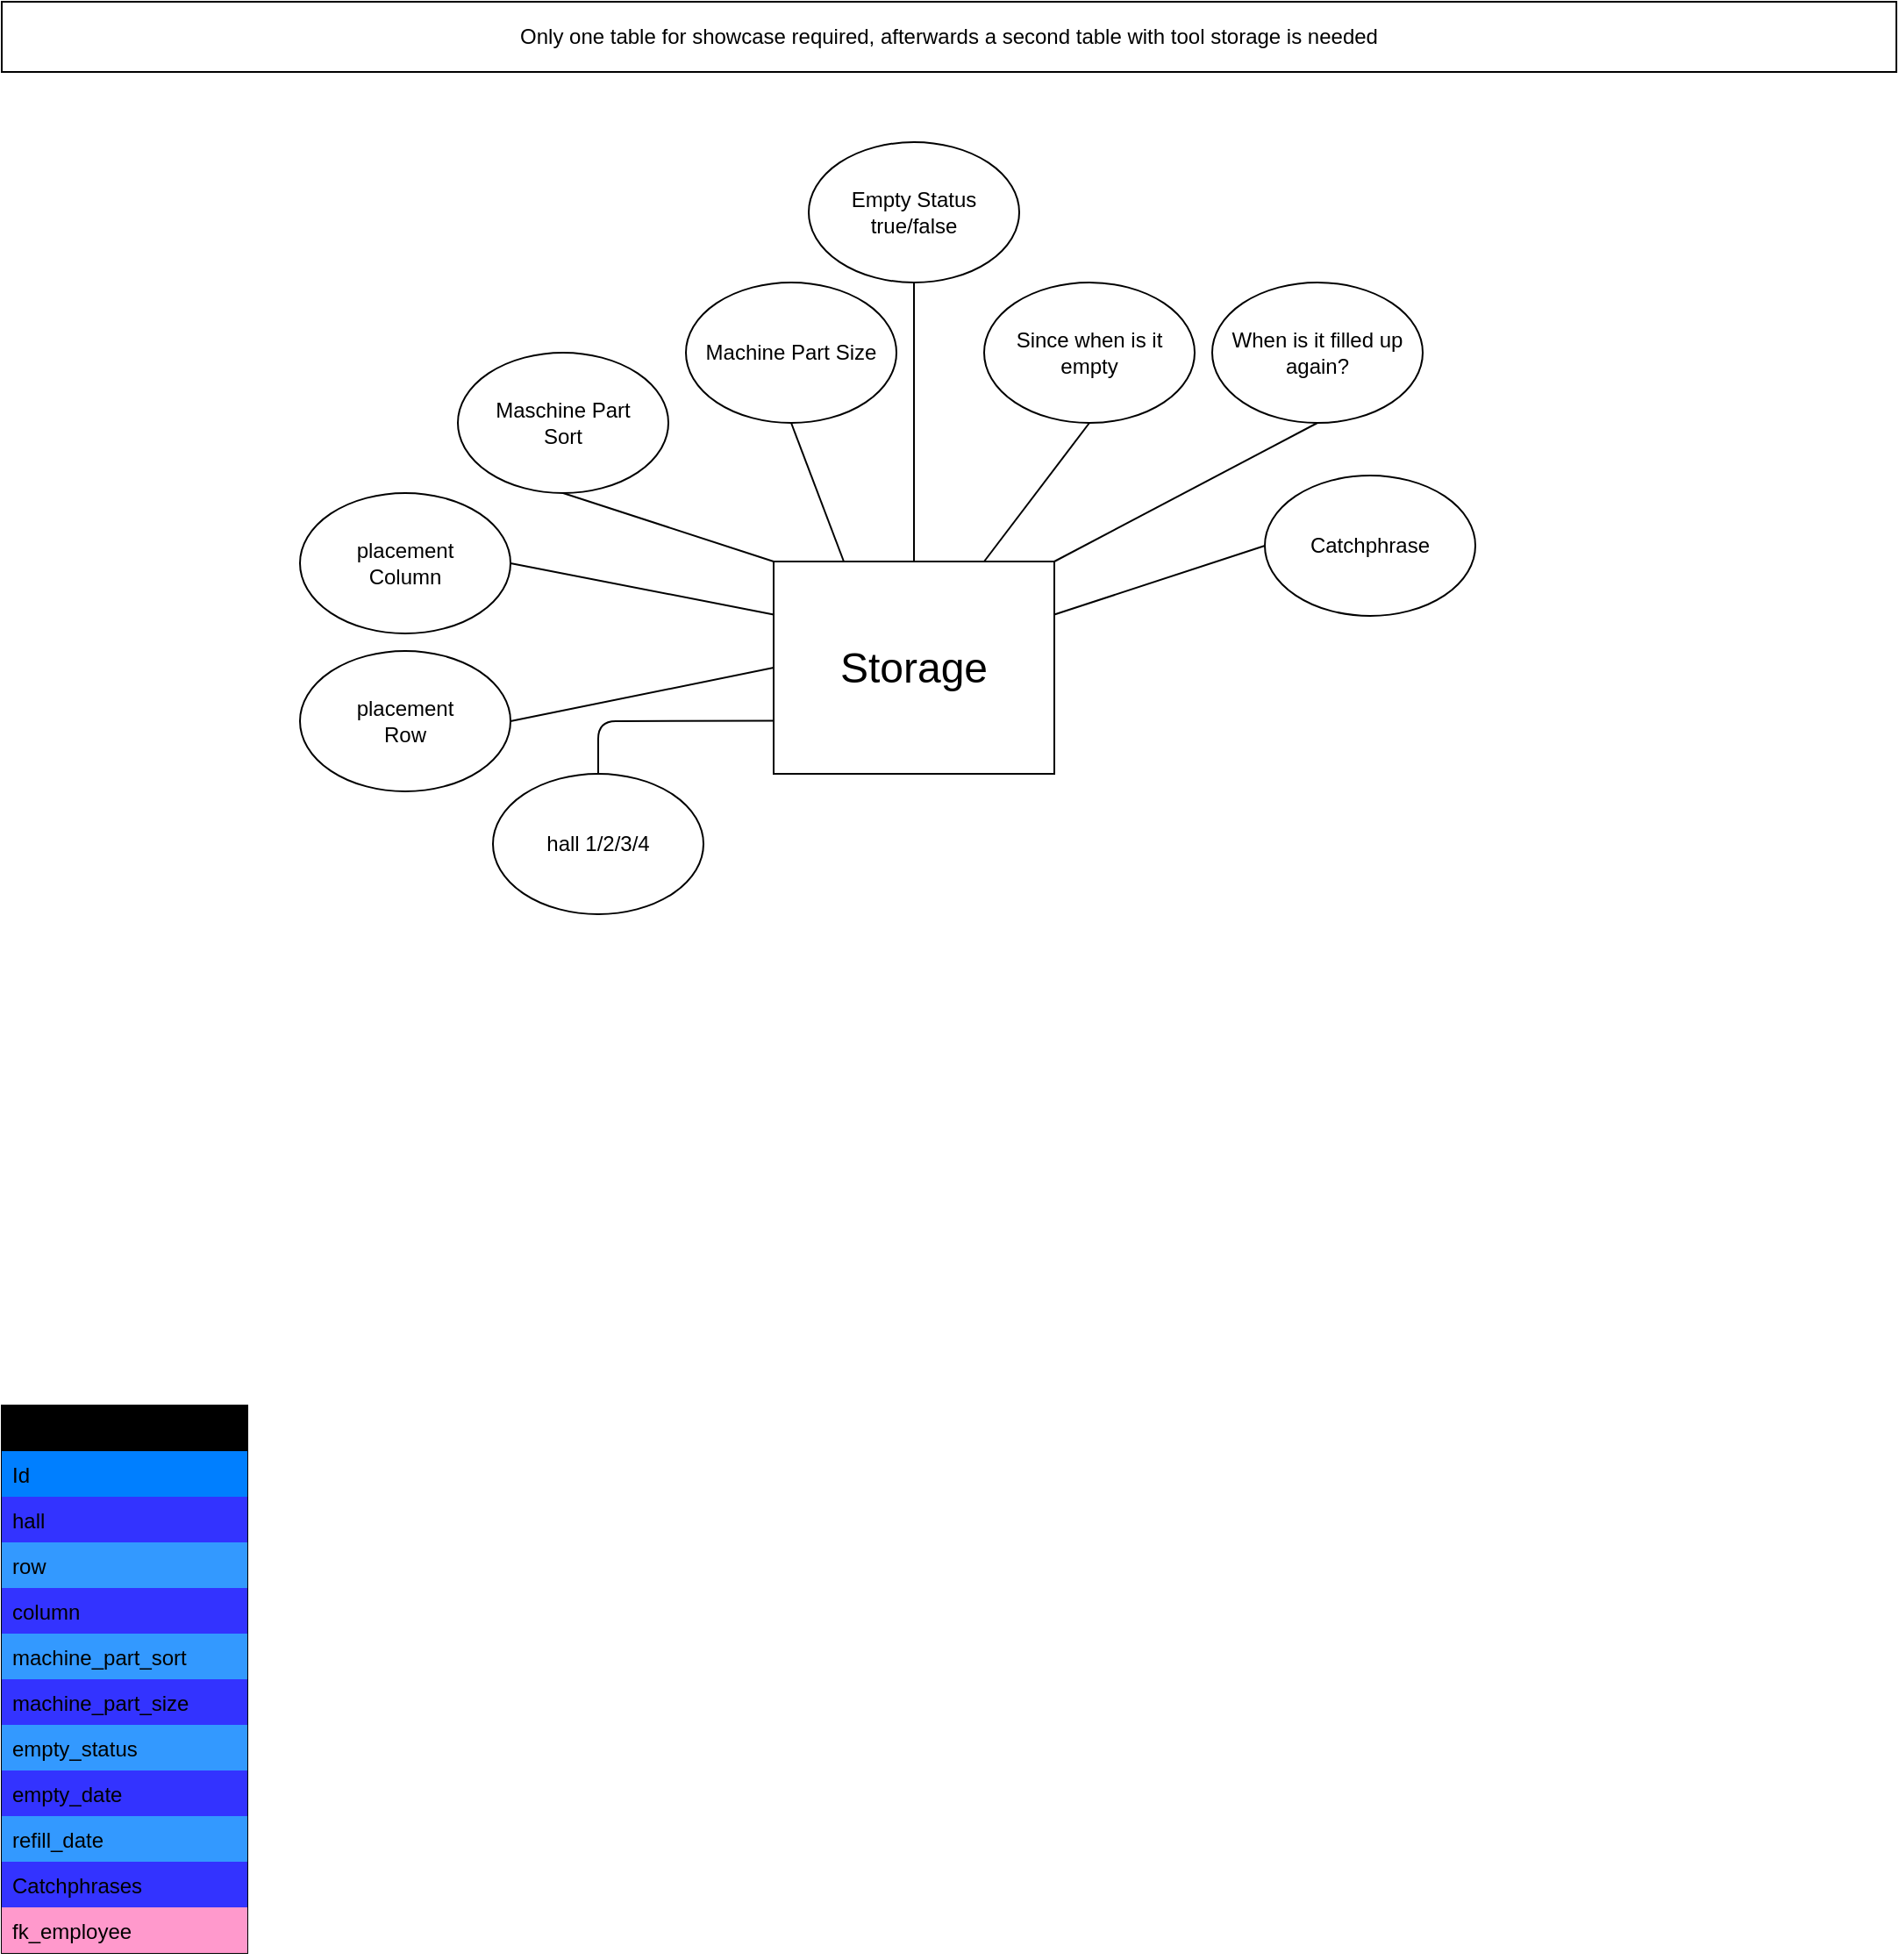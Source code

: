 <mxfile version="13.9.8" type="github">
  <diagram id="B7Nyc-xZ39yDSioGgxe0" name="Page-1">
    <mxGraphModel dx="1470" dy="748" grid="1" gridSize="10" guides="1" tooltips="1" connect="1" arrows="1" fold="1" page="1" pageScale="1" pageWidth="1169" pageHeight="827" math="0" shadow="0">
      <root>
        <mxCell id="0" />
        <mxCell id="1" parent="0" />
        <mxCell id="jXuCQFMarjVM2rNqrATJ-1" value="&lt;div&gt;&lt;font style=&quot;font-size: 24px&quot;&gt;Storage&lt;/font&gt;&lt;/div&gt;" style="rounded=0;whiteSpace=wrap;html=1;" vertex="1" parent="1">
          <mxGeometry x="480" y="359" width="160" height="121" as="geometry" />
        </mxCell>
        <mxCell id="jXuCQFMarjVM2rNqrATJ-2" value="hall 1/2/3/4" style="ellipse;whiteSpace=wrap;html=1;" vertex="1" parent="1">
          <mxGeometry x="320" y="480" width="120" height="80" as="geometry" />
        </mxCell>
        <mxCell id="jXuCQFMarjVM2rNqrATJ-3" value="" style="endArrow=none;html=1;exitX=0.5;exitY=0;exitDx=0;exitDy=0;entryX=0;entryY=0.75;entryDx=0;entryDy=0;" edge="1" parent="1" source="jXuCQFMarjVM2rNqrATJ-2" target="jXuCQFMarjVM2rNqrATJ-1">
          <mxGeometry width="50" height="50" relative="1" as="geometry">
            <mxPoint x="560" y="330" as="sourcePoint" />
            <mxPoint x="610" y="280" as="targetPoint" />
            <Array as="points">
              <mxPoint x="380" y="450" />
            </Array>
          </mxGeometry>
        </mxCell>
        <mxCell id="jXuCQFMarjVM2rNqrATJ-4" value="&lt;div&gt;placement&lt;/div&gt;&lt;div&gt;Row&lt;/div&gt;" style="ellipse;whiteSpace=wrap;html=1;" vertex="1" parent="1">
          <mxGeometry x="210" y="410" width="120" height="80" as="geometry" />
        </mxCell>
        <mxCell id="jXuCQFMarjVM2rNqrATJ-5" value="&lt;div&gt;placement&lt;/div&gt;&lt;div&gt;Column&lt;/div&gt;" style="ellipse;whiteSpace=wrap;html=1;" vertex="1" parent="1">
          <mxGeometry x="210" y="320" width="120" height="80" as="geometry" />
        </mxCell>
        <mxCell id="jXuCQFMarjVM2rNqrATJ-6" value="" style="endArrow=none;html=1;exitX=1;exitY=0.5;exitDx=0;exitDy=0;entryX=0;entryY=0.5;entryDx=0;entryDy=0;" edge="1" parent="1" source="jXuCQFMarjVM2rNqrATJ-4" target="jXuCQFMarjVM2rNqrATJ-1">
          <mxGeometry width="50" height="50" relative="1" as="geometry">
            <mxPoint x="400" y="300" as="sourcePoint" />
            <mxPoint x="450" y="250" as="targetPoint" />
          </mxGeometry>
        </mxCell>
        <mxCell id="jXuCQFMarjVM2rNqrATJ-7" value="" style="endArrow=none;html=1;entryX=0;entryY=0.25;entryDx=0;entryDy=0;exitX=1;exitY=0.5;exitDx=0;exitDy=0;" edge="1" parent="1" source="jXuCQFMarjVM2rNqrATJ-5" target="jXuCQFMarjVM2rNqrATJ-1">
          <mxGeometry width="50" height="50" relative="1" as="geometry">
            <mxPoint x="360" y="290" as="sourcePoint" />
            <mxPoint x="410" y="250" as="targetPoint" />
          </mxGeometry>
        </mxCell>
        <mxCell id="jXuCQFMarjVM2rNqrATJ-8" value="&lt;div&gt;Maschine Part&lt;/div&gt;&lt;div&gt;Sort&lt;/div&gt;" style="ellipse;whiteSpace=wrap;html=1;" vertex="1" parent="1">
          <mxGeometry x="300" y="240" width="120" height="80" as="geometry" />
        </mxCell>
        <mxCell id="jXuCQFMarjVM2rNqrATJ-9" value="" style="endArrow=none;html=1;exitX=0.5;exitY=1;exitDx=0;exitDy=0;entryX=0;entryY=0;entryDx=0;entryDy=0;" edge="1" parent="1" source="jXuCQFMarjVM2rNqrATJ-8" target="jXuCQFMarjVM2rNqrATJ-1">
          <mxGeometry width="50" height="50" relative="1" as="geometry">
            <mxPoint x="560" y="300" as="sourcePoint" />
            <mxPoint x="610" y="250" as="targetPoint" />
          </mxGeometry>
        </mxCell>
        <mxCell id="jXuCQFMarjVM2rNqrATJ-10" value="&lt;div&gt;Empty Status&lt;/div&gt;&lt;div&gt;true/false&lt;br&gt;&lt;/div&gt;" style="ellipse;whiteSpace=wrap;html=1;" vertex="1" parent="1">
          <mxGeometry x="500" y="120" width="120" height="80" as="geometry" />
        </mxCell>
        <mxCell id="jXuCQFMarjVM2rNqrATJ-11" value="" style="endArrow=none;html=1;exitX=0.5;exitY=1;exitDx=0;exitDy=0;entryX=0.5;entryY=0;entryDx=0;entryDy=0;" edge="1" parent="1" source="jXuCQFMarjVM2rNqrATJ-10" target="jXuCQFMarjVM2rNqrATJ-1">
          <mxGeometry width="50" height="50" relative="1" as="geometry">
            <mxPoint x="670" y="260" as="sourcePoint" />
            <mxPoint x="600" y="350" as="targetPoint" />
          </mxGeometry>
        </mxCell>
        <mxCell id="jXuCQFMarjVM2rNqrATJ-12" value="Machine Part Size" style="ellipse;whiteSpace=wrap;html=1;" vertex="1" parent="1">
          <mxGeometry x="430" y="200" width="120" height="80" as="geometry" />
        </mxCell>
        <mxCell id="jXuCQFMarjVM2rNqrATJ-13" value="" style="endArrow=none;html=1;entryX=0.5;entryY=1;entryDx=0;entryDy=0;exitX=0.25;exitY=0;exitDx=0;exitDy=0;" edge="1" parent="1" source="jXuCQFMarjVM2rNqrATJ-1" target="jXuCQFMarjVM2rNqrATJ-12">
          <mxGeometry width="50" height="50" relative="1" as="geometry">
            <mxPoint x="500" y="350" as="sourcePoint" />
            <mxPoint x="550" y="300" as="targetPoint" />
          </mxGeometry>
        </mxCell>
        <mxCell id="jXuCQFMarjVM2rNqrATJ-14" value="Since when is it empty" style="ellipse;whiteSpace=wrap;html=1;" vertex="1" parent="1">
          <mxGeometry x="600" y="200" width="120" height="80" as="geometry" />
        </mxCell>
        <mxCell id="jXuCQFMarjVM2rNqrATJ-15" value="When is it filled up again?" style="ellipse;whiteSpace=wrap;html=1;" vertex="1" parent="1">
          <mxGeometry x="730" y="200" width="120" height="80" as="geometry" />
        </mxCell>
        <mxCell id="jXuCQFMarjVM2rNqrATJ-16" value="" style="endArrow=none;html=1;entryX=0.5;entryY=1;entryDx=0;entryDy=0;exitX=0.75;exitY=0;exitDx=0;exitDy=0;" edge="1" parent="1" source="jXuCQFMarjVM2rNqrATJ-1" target="jXuCQFMarjVM2rNqrATJ-14">
          <mxGeometry width="50" height="50" relative="1" as="geometry">
            <mxPoint x="670" y="370" as="sourcePoint" />
            <mxPoint x="720" y="320" as="targetPoint" />
          </mxGeometry>
        </mxCell>
        <mxCell id="jXuCQFMarjVM2rNqrATJ-17" value="" style="endArrow=none;html=1;entryX=0.5;entryY=1;entryDx=0;entryDy=0;exitX=1;exitY=0;exitDx=0;exitDy=0;" edge="1" parent="1" source="jXuCQFMarjVM2rNqrATJ-1" target="jXuCQFMarjVM2rNqrATJ-15">
          <mxGeometry width="50" height="50" relative="1" as="geometry">
            <mxPoint x="730" y="380" as="sourcePoint" />
            <mxPoint x="780" y="330" as="targetPoint" />
          </mxGeometry>
        </mxCell>
        <mxCell id="jXuCQFMarjVM2rNqrATJ-18" value="Only one table for showcase required, afterwards a second table with tool storage is needed " style="rounded=0;whiteSpace=wrap;html=1;" vertex="1" parent="1">
          <mxGeometry x="40" y="40" width="1080" height="40" as="geometry" />
        </mxCell>
        <mxCell id="jXuCQFMarjVM2rNqrATJ-19" value="Catchphrase " style="ellipse;whiteSpace=wrap;html=1;" vertex="1" parent="1">
          <mxGeometry x="760" y="310" width="120" height="80" as="geometry" />
        </mxCell>
        <mxCell id="jXuCQFMarjVM2rNqrATJ-20" value="" style="endArrow=none;html=1;exitX=1;exitY=0.25;exitDx=0;exitDy=0;entryX=0;entryY=0.5;entryDx=0;entryDy=0;" edge="1" parent="1" source="jXuCQFMarjVM2rNqrATJ-1" target="jXuCQFMarjVM2rNqrATJ-19">
          <mxGeometry width="50" height="50" relative="1" as="geometry">
            <mxPoint x="710" y="460" as="sourcePoint" />
            <mxPoint x="760" y="410" as="targetPoint" />
          </mxGeometry>
        </mxCell>
        <mxCell id="jXuCQFMarjVM2rNqrATJ-42" value="Small_part_storage" style="swimlane;fontStyle=0;childLayout=stackLayout;horizontal=1;startSize=26;fillColor=#000000;horizontalStack=0;resizeParent=1;resizeParentMax=0;resizeLast=0;collapsible=1;marginBottom=0;" vertex="1" parent="1">
          <mxGeometry x="40" y="840" width="140" height="312" as="geometry">
            <mxRectangle x="310" y="890" width="50" height="26" as="alternateBounds" />
          </mxGeometry>
        </mxCell>
        <mxCell id="jXuCQFMarjVM2rNqrATJ-43" value="Id" style="text;strokeColor=none;fillColor=#007FFF;align=left;verticalAlign=top;spacingLeft=4;spacingRight=4;overflow=hidden;rotatable=0;points=[[0,0.5],[1,0.5]];portConstraint=eastwest;" vertex="1" parent="jXuCQFMarjVM2rNqrATJ-42">
          <mxGeometry y="26" width="140" height="26" as="geometry" />
        </mxCell>
        <mxCell id="jXuCQFMarjVM2rNqrATJ-44" value="hall" style="text;strokeColor=none;fillColor=#3333FF;align=left;verticalAlign=top;spacingLeft=4;spacingRight=4;overflow=hidden;rotatable=0;points=[[0,0.5],[1,0.5]];portConstraint=eastwest;" vertex="1" parent="jXuCQFMarjVM2rNqrATJ-42">
          <mxGeometry y="52" width="140" height="26" as="geometry" />
        </mxCell>
        <mxCell id="jXuCQFMarjVM2rNqrATJ-45" value="row" style="text;strokeColor=none;fillColor=#3399FF;align=left;verticalAlign=top;spacingLeft=4;spacingRight=4;overflow=hidden;rotatable=0;points=[[0,0.5],[1,0.5]];portConstraint=eastwest;" vertex="1" parent="jXuCQFMarjVM2rNqrATJ-42">
          <mxGeometry y="78" width="140" height="26" as="geometry" />
        </mxCell>
        <mxCell id="jXuCQFMarjVM2rNqrATJ-46" value="column" style="text;strokeColor=none;fillColor=#3333FF;align=left;verticalAlign=top;spacingLeft=4;spacingRight=4;overflow=hidden;rotatable=0;points=[[0,0.5],[1,0.5]];portConstraint=eastwest;" vertex="1" parent="jXuCQFMarjVM2rNqrATJ-42">
          <mxGeometry y="104" width="140" height="26" as="geometry" />
        </mxCell>
        <mxCell id="jXuCQFMarjVM2rNqrATJ-47" value="machine_part_sort" style="text;strokeColor=none;fillColor=#3399FF;align=left;verticalAlign=top;spacingLeft=4;spacingRight=4;overflow=hidden;rotatable=0;points=[[0,0.5],[1,0.5]];portConstraint=eastwest;" vertex="1" parent="jXuCQFMarjVM2rNqrATJ-42">
          <mxGeometry y="130" width="140" height="26" as="geometry" />
        </mxCell>
        <mxCell id="jXuCQFMarjVM2rNqrATJ-48" value="machine_part_size" style="text;strokeColor=none;fillColor=#3333FF;align=left;verticalAlign=top;spacingLeft=4;spacingRight=4;overflow=hidden;rotatable=0;points=[[0,0.5],[1,0.5]];portConstraint=eastwest;" vertex="1" parent="jXuCQFMarjVM2rNqrATJ-42">
          <mxGeometry y="156" width="140" height="26" as="geometry" />
        </mxCell>
        <mxCell id="jXuCQFMarjVM2rNqrATJ-49" value="empty_status" style="text;strokeColor=none;fillColor=#3399FF;align=left;verticalAlign=top;spacingLeft=4;spacingRight=4;overflow=hidden;rotatable=0;points=[[0,0.5],[1,0.5]];portConstraint=eastwest;" vertex="1" parent="jXuCQFMarjVM2rNqrATJ-42">
          <mxGeometry y="182" width="140" height="26" as="geometry" />
        </mxCell>
        <mxCell id="jXuCQFMarjVM2rNqrATJ-51" value="empty_date" style="text;strokeColor=none;fillColor=#3333FF;align=left;verticalAlign=top;spacingLeft=4;spacingRight=4;overflow=hidden;rotatable=0;points=[[0,0.5],[1,0.5]];portConstraint=eastwest;" vertex="1" parent="jXuCQFMarjVM2rNqrATJ-42">
          <mxGeometry y="208" width="140" height="26" as="geometry" />
        </mxCell>
        <mxCell id="jXuCQFMarjVM2rNqrATJ-52" value="refill_date" style="text;strokeColor=none;fillColor=#3399FF;align=left;verticalAlign=top;spacingLeft=4;spacingRight=4;overflow=hidden;rotatable=0;points=[[0,0.5],[1,0.5]];portConstraint=eastwest;" vertex="1" parent="jXuCQFMarjVM2rNqrATJ-42">
          <mxGeometry y="234" width="140" height="26" as="geometry" />
        </mxCell>
        <mxCell id="jXuCQFMarjVM2rNqrATJ-53" value="Catchphrases" style="text;strokeColor=none;fillColor=#3333FF;align=left;verticalAlign=top;spacingLeft=4;spacingRight=4;overflow=hidden;rotatable=0;points=[[0,0.5],[1,0.5]];portConstraint=eastwest;" vertex="1" parent="jXuCQFMarjVM2rNqrATJ-42">
          <mxGeometry y="260" width="140" height="26" as="geometry" />
        </mxCell>
        <mxCell id="jXuCQFMarjVM2rNqrATJ-54" value="fk_employee" style="text;strokeColor=none;fillColor=#FF99CC;align=left;verticalAlign=top;spacingLeft=4;spacingRight=4;overflow=hidden;rotatable=0;points=[[0,0.5],[1,0.5]];portConstraint=eastwest;" vertex="1" parent="jXuCQFMarjVM2rNqrATJ-42">
          <mxGeometry y="286" width="140" height="26" as="geometry" />
        </mxCell>
      </root>
    </mxGraphModel>
  </diagram>
</mxfile>
